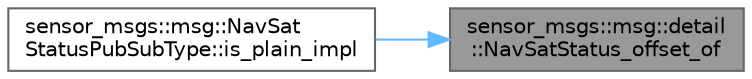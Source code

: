 digraph "sensor_msgs::msg::detail::NavSatStatus_offset_of"
{
 // INTERACTIVE_SVG=YES
 // LATEX_PDF_SIZE
  bgcolor="transparent";
  edge [fontname=Helvetica,fontsize=10,labelfontname=Helvetica,labelfontsize=10];
  node [fontname=Helvetica,fontsize=10,shape=box,height=0.2,width=0.4];
  rankdir="RL";
  Node1 [id="Node000001",label="sensor_msgs::msg::detail\l::NavSatStatus_offset_of",height=0.2,width=0.4,color="gray40", fillcolor="grey60", style="filled", fontcolor="black",tooltip=" "];
  Node1 -> Node2 [id="edge1_Node000001_Node000002",dir="back",color="steelblue1",style="solid",tooltip=" "];
  Node2 [id="Node000002",label="sensor_msgs::msg::NavSat\lStatusPubSubType::is_plain_impl",height=0.2,width=0.4,color="grey40", fillcolor="white", style="filled",URL="$d5/db1/classsensor__msgs_1_1msg_1_1NavSatStatusPubSubType.html#ae47529df374832faa4c627ef1d5c6b66",tooltip=" "];
}
